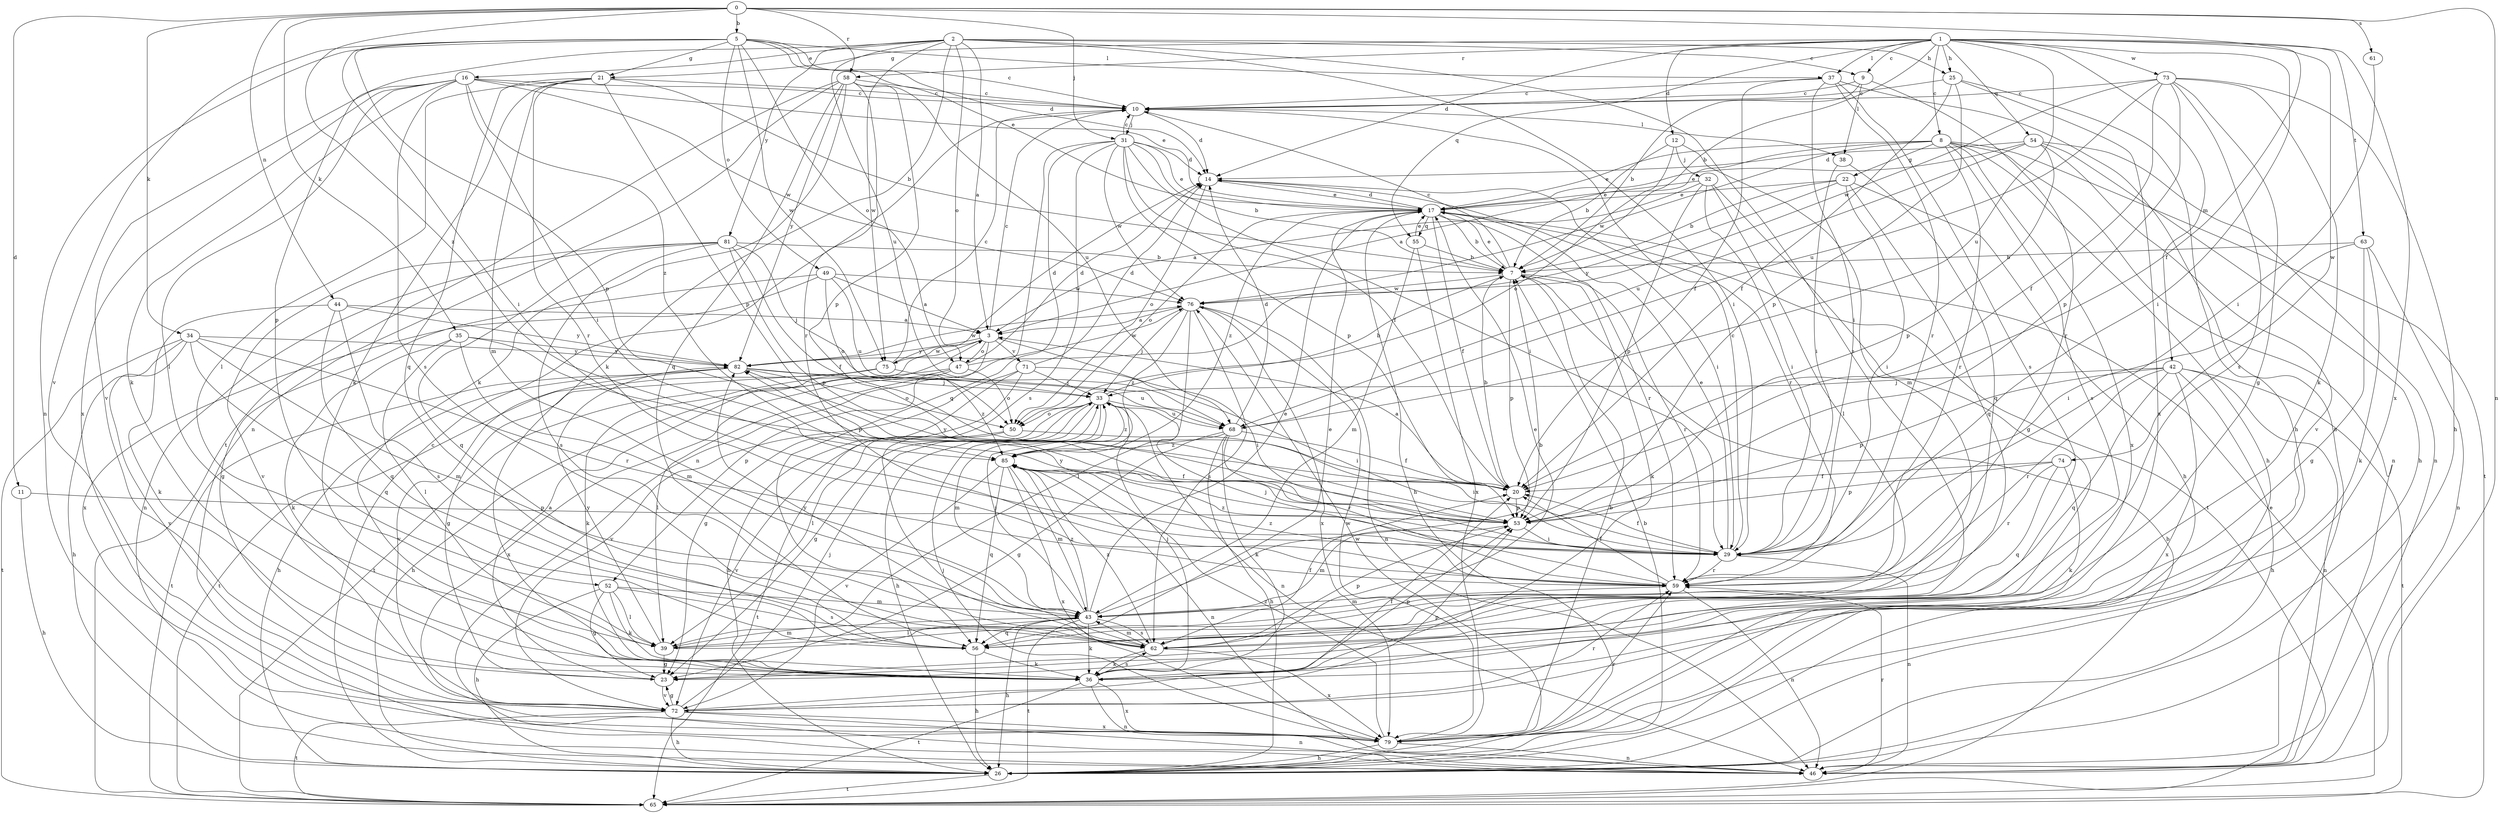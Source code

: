 strict digraph  {
0;
1;
2;
3;
5;
7;
8;
9;
10;
11;
12;
14;
16;
17;
20;
21;
22;
23;
25;
26;
29;
31;
32;
33;
34;
35;
36;
37;
38;
39;
42;
43;
44;
46;
47;
49;
50;
52;
53;
54;
55;
56;
58;
59;
61;
62;
63;
65;
68;
71;
72;
73;
74;
75;
76;
79;
81;
82;
85;
0 -> 5  [label=b];
0 -> 11  [label=d];
0 -> 20  [label=f];
0 -> 31  [label=j];
0 -> 34  [label=k];
0 -> 35  [label=k];
0 -> 44  [label=n];
0 -> 46  [label=n];
0 -> 58  [label=r];
0 -> 61  [label=s];
0 -> 85  [label=z];
1 -> 7  [label=b];
1 -> 8  [label=c];
1 -> 9  [label=c];
1 -> 12  [label=d];
1 -> 14  [label=d];
1 -> 21  [label=g];
1 -> 25  [label=h];
1 -> 29  [label=i];
1 -> 37  [label=l];
1 -> 42  [label=m];
1 -> 54  [label=q];
1 -> 55  [label=q];
1 -> 58  [label=r];
1 -> 63  [label=t];
1 -> 68  [label=u];
1 -> 73  [label=w];
1 -> 74  [label=w];
1 -> 79  [label=x];
2 -> 3  [label=a];
2 -> 9  [label=c];
2 -> 16  [label=e];
2 -> 25  [label=h];
2 -> 29  [label=i];
2 -> 36  [label=k];
2 -> 47  [label=o];
2 -> 52  [label=p];
2 -> 62  [label=s];
2 -> 68  [label=u];
2 -> 75  [label=w];
2 -> 81  [label=y];
3 -> 10  [label=c];
3 -> 29  [label=i];
3 -> 47  [label=o];
3 -> 52  [label=p];
3 -> 65  [label=t];
3 -> 71  [label=v];
3 -> 75  [label=w];
3 -> 82  [label=y];
5 -> 10  [label=c];
5 -> 14  [label=d];
5 -> 17  [label=e];
5 -> 21  [label=g];
5 -> 29  [label=i];
5 -> 37  [label=l];
5 -> 46  [label=n];
5 -> 47  [label=o];
5 -> 49  [label=o];
5 -> 53  [label=p];
5 -> 72  [label=v];
5 -> 75  [label=w];
7 -> 10  [label=c];
7 -> 17  [label=e];
7 -> 36  [label=k];
7 -> 53  [label=p];
7 -> 59  [label=r];
7 -> 76  [label=w];
8 -> 3  [label=a];
8 -> 17  [label=e];
8 -> 22  [label=g];
8 -> 26  [label=h];
8 -> 46  [label=n];
8 -> 59  [label=r];
8 -> 62  [label=s];
8 -> 65  [label=t];
8 -> 76  [label=w];
8 -> 79  [label=x];
9 -> 7  [label=b];
9 -> 10  [label=c];
9 -> 38  [label=l];
9 -> 59  [label=r];
10 -> 14  [label=d];
10 -> 31  [label=j];
10 -> 38  [label=l];
11 -> 26  [label=h];
11 -> 53  [label=p];
12 -> 7  [label=b];
12 -> 32  [label=j];
12 -> 43  [label=m];
12 -> 50  [label=o];
14 -> 17  [label=e];
14 -> 29  [label=i];
14 -> 50  [label=o];
14 -> 59  [label=r];
16 -> 10  [label=c];
16 -> 17  [label=e];
16 -> 29  [label=i];
16 -> 36  [label=k];
16 -> 39  [label=l];
16 -> 62  [label=s];
16 -> 72  [label=v];
16 -> 76  [label=w];
16 -> 79  [label=x];
16 -> 85  [label=z];
17 -> 7  [label=b];
17 -> 14  [label=d];
17 -> 20  [label=f];
17 -> 26  [label=h];
17 -> 50  [label=o];
17 -> 55  [label=q];
17 -> 59  [label=r];
17 -> 65  [label=t];
17 -> 85  [label=z];
20 -> 3  [label=a];
20 -> 7  [label=b];
20 -> 53  [label=p];
20 -> 82  [label=y];
21 -> 7  [label=b];
21 -> 10  [label=c];
21 -> 36  [label=k];
21 -> 39  [label=l];
21 -> 43  [label=m];
21 -> 53  [label=p];
21 -> 56  [label=q];
21 -> 59  [label=r];
22 -> 7  [label=b];
22 -> 17  [label=e];
22 -> 26  [label=h];
22 -> 29  [label=i];
22 -> 56  [label=q];
22 -> 82  [label=y];
23 -> 3  [label=a];
23 -> 72  [label=v];
25 -> 10  [label=c];
25 -> 20  [label=f];
25 -> 26  [label=h];
25 -> 53  [label=p];
25 -> 79  [label=x];
26 -> 7  [label=b];
26 -> 10  [label=c];
26 -> 65  [label=t];
26 -> 76  [label=w];
29 -> 10  [label=c];
29 -> 17  [label=e];
29 -> 20  [label=f];
29 -> 46  [label=n];
29 -> 59  [label=r];
29 -> 82  [label=y];
29 -> 85  [label=z];
31 -> 7  [label=b];
31 -> 10  [label=c];
31 -> 14  [label=d];
31 -> 17  [label=e];
31 -> 20  [label=f];
31 -> 29  [label=i];
31 -> 46  [label=n];
31 -> 53  [label=p];
31 -> 56  [label=q];
31 -> 62  [label=s];
31 -> 76  [label=w];
32 -> 3  [label=a];
32 -> 17  [label=e];
32 -> 23  [label=g];
32 -> 29  [label=i];
32 -> 39  [label=l];
32 -> 53  [label=p];
33 -> 7  [label=b];
33 -> 23  [label=g];
33 -> 26  [label=h];
33 -> 39  [label=l];
33 -> 43  [label=m];
33 -> 46  [label=n];
33 -> 50  [label=o];
33 -> 68  [label=u];
33 -> 85  [label=z];
34 -> 26  [label=h];
34 -> 43  [label=m];
34 -> 56  [label=q];
34 -> 59  [label=r];
34 -> 65  [label=t];
34 -> 72  [label=v];
34 -> 82  [label=y];
35 -> 36  [label=k];
35 -> 39  [label=l];
35 -> 43  [label=m];
35 -> 53  [label=p];
35 -> 82  [label=y];
36 -> 33  [label=j];
36 -> 46  [label=n];
36 -> 53  [label=p];
36 -> 62  [label=s];
36 -> 65  [label=t];
36 -> 79  [label=x];
37 -> 10  [label=c];
37 -> 20  [label=f];
37 -> 29  [label=i];
37 -> 46  [label=n];
37 -> 59  [label=r];
37 -> 62  [label=s];
38 -> 29  [label=i];
38 -> 56  [label=q];
39 -> 17  [label=e];
39 -> 23  [label=g];
39 -> 43  [label=m];
39 -> 82  [label=y];
42 -> 26  [label=h];
42 -> 33  [label=j];
42 -> 46  [label=n];
42 -> 53  [label=p];
42 -> 56  [label=q];
42 -> 59  [label=r];
42 -> 65  [label=t];
42 -> 79  [label=x];
43 -> 7  [label=b];
43 -> 17  [label=e];
43 -> 26  [label=h];
43 -> 33  [label=j];
43 -> 36  [label=k];
43 -> 39  [label=l];
43 -> 56  [label=q];
43 -> 62  [label=s];
43 -> 65  [label=t];
43 -> 85  [label=z];
44 -> 3  [label=a];
44 -> 36  [label=k];
44 -> 56  [label=q];
44 -> 62  [label=s];
44 -> 82  [label=y];
46 -> 59  [label=r];
47 -> 14  [label=d];
47 -> 26  [label=h];
47 -> 39  [label=l];
47 -> 50  [label=o];
47 -> 76  [label=w];
47 -> 79  [label=x];
49 -> 3  [label=a];
49 -> 23  [label=g];
49 -> 50  [label=o];
49 -> 68  [label=u];
49 -> 76  [label=w];
49 -> 79  [label=x];
50 -> 29  [label=i];
50 -> 65  [label=t];
50 -> 72  [label=v];
52 -> 23  [label=g];
52 -> 26  [label=h];
52 -> 36  [label=k];
52 -> 39  [label=l];
52 -> 43  [label=m];
52 -> 62  [label=s];
53 -> 29  [label=i];
53 -> 43  [label=m];
54 -> 14  [label=d];
54 -> 17  [label=e];
54 -> 26  [label=h];
54 -> 46  [label=n];
54 -> 53  [label=p];
54 -> 68  [label=u];
54 -> 72  [label=v];
55 -> 7  [label=b];
55 -> 17  [label=e];
55 -> 43  [label=m];
55 -> 79  [label=x];
56 -> 26  [label=h];
56 -> 36  [label=k];
58 -> 10  [label=c];
58 -> 36  [label=k];
58 -> 46  [label=n];
58 -> 53  [label=p];
58 -> 56  [label=q];
58 -> 59  [label=r];
58 -> 65  [label=t];
58 -> 68  [label=u];
58 -> 82  [label=y];
59 -> 20  [label=f];
59 -> 33  [label=j];
59 -> 43  [label=m];
59 -> 46  [label=n];
59 -> 85  [label=z];
61 -> 29  [label=i];
62 -> 17  [label=e];
62 -> 20  [label=f];
62 -> 36  [label=k];
62 -> 43  [label=m];
62 -> 53  [label=p];
62 -> 79  [label=x];
62 -> 82  [label=y];
62 -> 85  [label=z];
63 -> 7  [label=b];
63 -> 23  [label=g];
63 -> 29  [label=i];
63 -> 36  [label=k];
63 -> 46  [label=n];
65 -> 7  [label=b];
65 -> 17  [label=e];
68 -> 14  [label=d];
68 -> 20  [label=f];
68 -> 23  [label=g];
68 -> 26  [label=h];
68 -> 36  [label=k];
68 -> 59  [label=r];
68 -> 85  [label=z];
71 -> 14  [label=d];
71 -> 23  [label=g];
71 -> 26  [label=h];
71 -> 29  [label=i];
71 -> 33  [label=j];
71 -> 72  [label=v];
72 -> 20  [label=f];
72 -> 23  [label=g];
72 -> 26  [label=h];
72 -> 33  [label=j];
72 -> 46  [label=n];
72 -> 53  [label=p];
72 -> 59  [label=r];
72 -> 65  [label=t];
72 -> 79  [label=x];
73 -> 10  [label=c];
73 -> 20  [label=f];
73 -> 23  [label=g];
73 -> 26  [label=h];
73 -> 36  [label=k];
73 -> 53  [label=p];
73 -> 62  [label=s];
73 -> 68  [label=u];
73 -> 76  [label=w];
74 -> 20  [label=f];
74 -> 36  [label=k];
74 -> 53  [label=p];
74 -> 56  [label=q];
74 -> 59  [label=r];
75 -> 10  [label=c];
75 -> 14  [label=d];
75 -> 23  [label=g];
75 -> 36  [label=k];
75 -> 65  [label=t];
75 -> 85  [label=z];
76 -> 3  [label=a];
76 -> 33  [label=j];
76 -> 39  [label=l];
76 -> 46  [label=n];
76 -> 62  [label=s];
76 -> 79  [label=x];
76 -> 85  [label=z];
79 -> 7  [label=b];
79 -> 26  [label=h];
79 -> 33  [label=j];
79 -> 46  [label=n];
79 -> 59  [label=r];
79 -> 76  [label=w];
79 -> 85  [label=z];
81 -> 7  [label=b];
81 -> 20  [label=f];
81 -> 33  [label=j];
81 -> 46  [label=n];
81 -> 53  [label=p];
81 -> 56  [label=q];
81 -> 62  [label=s];
81 -> 72  [label=v];
82 -> 26  [label=h];
82 -> 33  [label=j];
82 -> 50  [label=o];
82 -> 65  [label=t];
82 -> 68  [label=u];
82 -> 72  [label=v];
82 -> 76  [label=w];
85 -> 20  [label=f];
85 -> 43  [label=m];
85 -> 46  [label=n];
85 -> 56  [label=q];
85 -> 72  [label=v];
85 -> 79  [label=x];
}
